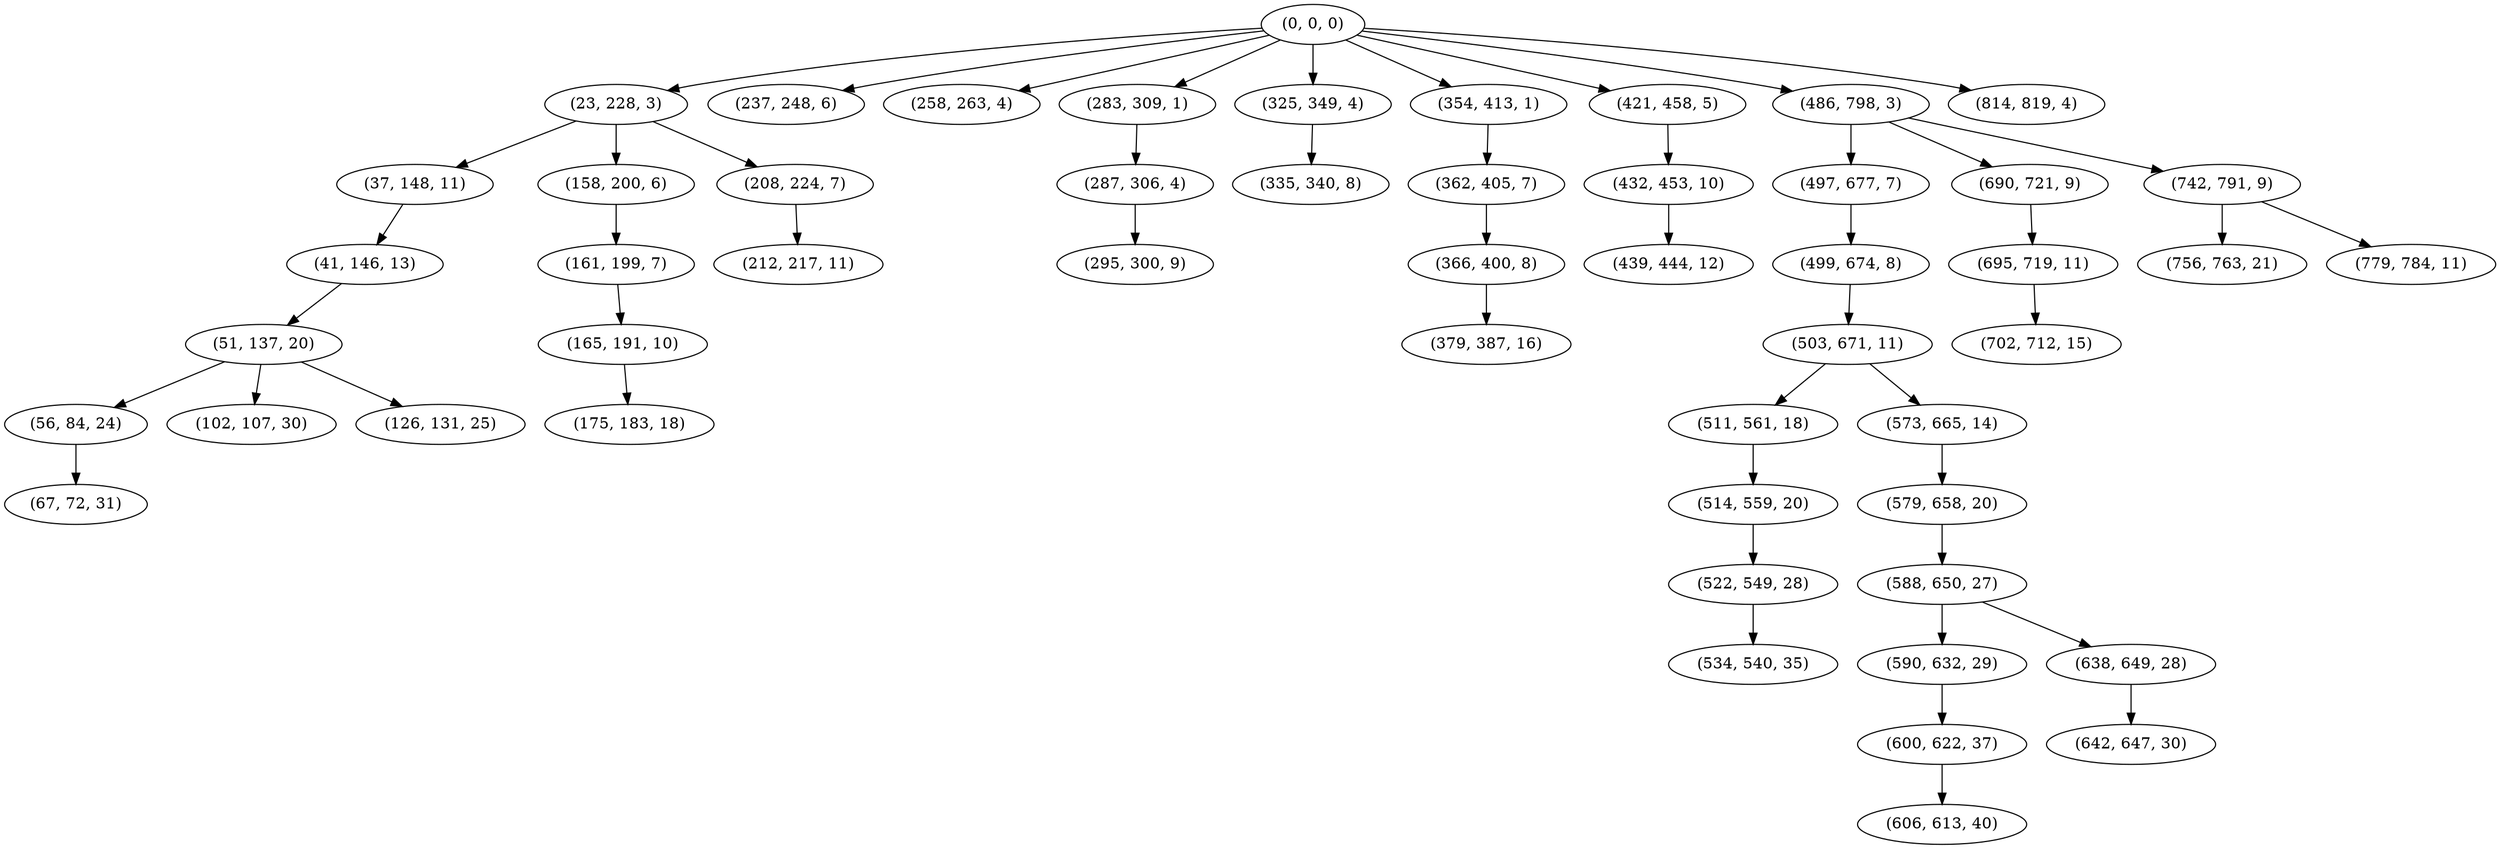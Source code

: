 digraph tree {
    "(0, 0, 0)";
    "(23, 228, 3)";
    "(37, 148, 11)";
    "(41, 146, 13)";
    "(51, 137, 20)";
    "(56, 84, 24)";
    "(67, 72, 31)";
    "(102, 107, 30)";
    "(126, 131, 25)";
    "(158, 200, 6)";
    "(161, 199, 7)";
    "(165, 191, 10)";
    "(175, 183, 18)";
    "(208, 224, 7)";
    "(212, 217, 11)";
    "(237, 248, 6)";
    "(258, 263, 4)";
    "(283, 309, 1)";
    "(287, 306, 4)";
    "(295, 300, 9)";
    "(325, 349, 4)";
    "(335, 340, 8)";
    "(354, 413, 1)";
    "(362, 405, 7)";
    "(366, 400, 8)";
    "(379, 387, 16)";
    "(421, 458, 5)";
    "(432, 453, 10)";
    "(439, 444, 12)";
    "(486, 798, 3)";
    "(497, 677, 7)";
    "(499, 674, 8)";
    "(503, 671, 11)";
    "(511, 561, 18)";
    "(514, 559, 20)";
    "(522, 549, 28)";
    "(534, 540, 35)";
    "(573, 665, 14)";
    "(579, 658, 20)";
    "(588, 650, 27)";
    "(590, 632, 29)";
    "(600, 622, 37)";
    "(606, 613, 40)";
    "(638, 649, 28)";
    "(642, 647, 30)";
    "(690, 721, 9)";
    "(695, 719, 11)";
    "(702, 712, 15)";
    "(742, 791, 9)";
    "(756, 763, 21)";
    "(779, 784, 11)";
    "(814, 819, 4)";
    "(0, 0, 0)" -> "(23, 228, 3)";
    "(0, 0, 0)" -> "(237, 248, 6)";
    "(0, 0, 0)" -> "(258, 263, 4)";
    "(0, 0, 0)" -> "(283, 309, 1)";
    "(0, 0, 0)" -> "(325, 349, 4)";
    "(0, 0, 0)" -> "(354, 413, 1)";
    "(0, 0, 0)" -> "(421, 458, 5)";
    "(0, 0, 0)" -> "(486, 798, 3)";
    "(0, 0, 0)" -> "(814, 819, 4)";
    "(23, 228, 3)" -> "(37, 148, 11)";
    "(23, 228, 3)" -> "(158, 200, 6)";
    "(23, 228, 3)" -> "(208, 224, 7)";
    "(37, 148, 11)" -> "(41, 146, 13)";
    "(41, 146, 13)" -> "(51, 137, 20)";
    "(51, 137, 20)" -> "(56, 84, 24)";
    "(51, 137, 20)" -> "(102, 107, 30)";
    "(51, 137, 20)" -> "(126, 131, 25)";
    "(56, 84, 24)" -> "(67, 72, 31)";
    "(158, 200, 6)" -> "(161, 199, 7)";
    "(161, 199, 7)" -> "(165, 191, 10)";
    "(165, 191, 10)" -> "(175, 183, 18)";
    "(208, 224, 7)" -> "(212, 217, 11)";
    "(283, 309, 1)" -> "(287, 306, 4)";
    "(287, 306, 4)" -> "(295, 300, 9)";
    "(325, 349, 4)" -> "(335, 340, 8)";
    "(354, 413, 1)" -> "(362, 405, 7)";
    "(362, 405, 7)" -> "(366, 400, 8)";
    "(366, 400, 8)" -> "(379, 387, 16)";
    "(421, 458, 5)" -> "(432, 453, 10)";
    "(432, 453, 10)" -> "(439, 444, 12)";
    "(486, 798, 3)" -> "(497, 677, 7)";
    "(486, 798, 3)" -> "(690, 721, 9)";
    "(486, 798, 3)" -> "(742, 791, 9)";
    "(497, 677, 7)" -> "(499, 674, 8)";
    "(499, 674, 8)" -> "(503, 671, 11)";
    "(503, 671, 11)" -> "(511, 561, 18)";
    "(503, 671, 11)" -> "(573, 665, 14)";
    "(511, 561, 18)" -> "(514, 559, 20)";
    "(514, 559, 20)" -> "(522, 549, 28)";
    "(522, 549, 28)" -> "(534, 540, 35)";
    "(573, 665, 14)" -> "(579, 658, 20)";
    "(579, 658, 20)" -> "(588, 650, 27)";
    "(588, 650, 27)" -> "(590, 632, 29)";
    "(588, 650, 27)" -> "(638, 649, 28)";
    "(590, 632, 29)" -> "(600, 622, 37)";
    "(600, 622, 37)" -> "(606, 613, 40)";
    "(638, 649, 28)" -> "(642, 647, 30)";
    "(690, 721, 9)" -> "(695, 719, 11)";
    "(695, 719, 11)" -> "(702, 712, 15)";
    "(742, 791, 9)" -> "(756, 763, 21)";
    "(742, 791, 9)" -> "(779, 784, 11)";
}
